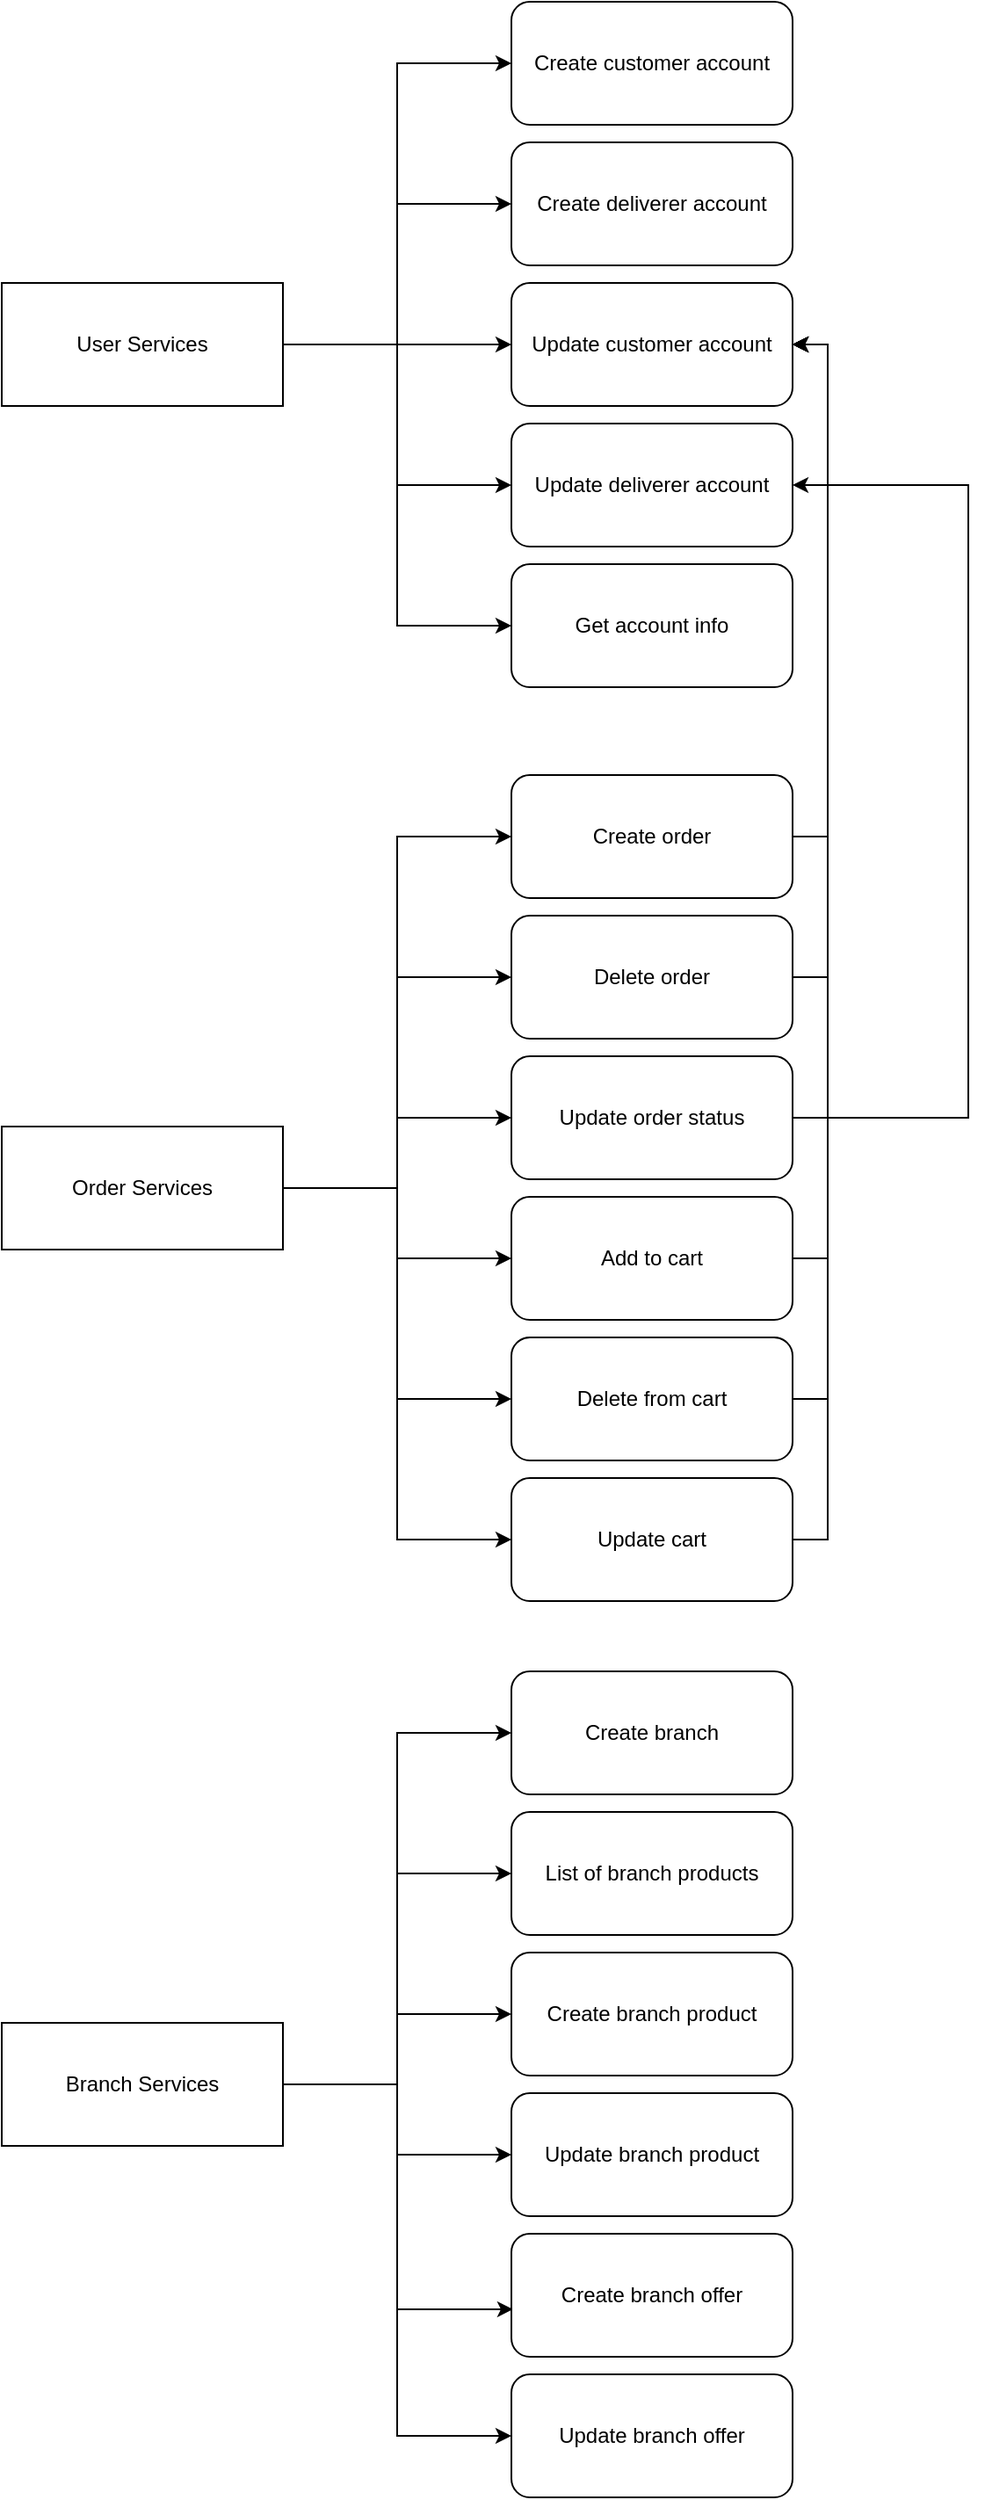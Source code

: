 <mxfile version="15.2.5" type="device"><diagram id="X4Y9Eu4MkkvvK0SKR3Jw" name="Page-1"><mxGraphModel dx="1422" dy="762" grid="1" gridSize="10" guides="1" tooltips="1" connect="1" arrows="1" fold="1" page="1" pageScale="1" pageWidth="850" pageHeight="1100" math="0" shadow="0"><root><mxCell id="0"/><mxCell id="1" parent="0"/><mxCell id="HJ0iy3ZBIBxAIUXqaxlC-13" style="edgeStyle=orthogonalEdgeStyle;rounded=0;orthogonalLoop=1;jettySize=auto;html=1;entryX=0;entryY=0.5;entryDx=0;entryDy=0;" edge="1" parent="1" source="HJ0iy3ZBIBxAIUXqaxlC-1" target="HJ0iy3ZBIBxAIUXqaxlC-8"><mxGeometry relative="1" as="geometry"/></mxCell><mxCell id="HJ0iy3ZBIBxAIUXqaxlC-14" style="edgeStyle=orthogonalEdgeStyle;rounded=0;orthogonalLoop=1;jettySize=auto;html=1;entryX=0;entryY=0.5;entryDx=0;entryDy=0;" edge="1" parent="1" source="HJ0iy3ZBIBxAIUXqaxlC-1" target="HJ0iy3ZBIBxAIUXqaxlC-11"><mxGeometry relative="1" as="geometry"/></mxCell><mxCell id="HJ0iy3ZBIBxAIUXqaxlC-16" style="edgeStyle=orthogonalEdgeStyle;rounded=0;orthogonalLoop=1;jettySize=auto;html=1;entryX=0;entryY=0.5;entryDx=0;entryDy=0;" edge="1" parent="1" source="HJ0iy3ZBIBxAIUXqaxlC-1" target="HJ0iy3ZBIBxAIUXqaxlC-15"><mxGeometry relative="1" as="geometry"/></mxCell><mxCell id="HJ0iy3ZBIBxAIUXqaxlC-69" style="edgeStyle=orthogonalEdgeStyle;rounded=0;orthogonalLoop=1;jettySize=auto;html=1;entryX=0;entryY=0.5;entryDx=0;entryDy=0;" edge="1" parent="1" source="HJ0iy3ZBIBxAIUXqaxlC-1" target="HJ0iy3ZBIBxAIUXqaxlC-67"><mxGeometry relative="1" as="geometry"/></mxCell><mxCell id="HJ0iy3ZBIBxAIUXqaxlC-70" style="edgeStyle=orthogonalEdgeStyle;rounded=0;orthogonalLoop=1;jettySize=auto;html=1;entryX=0;entryY=0.5;entryDx=0;entryDy=0;" edge="1" parent="1" source="HJ0iy3ZBIBxAIUXqaxlC-1" target="HJ0iy3ZBIBxAIUXqaxlC-68"><mxGeometry relative="1" as="geometry"/></mxCell><mxCell id="HJ0iy3ZBIBxAIUXqaxlC-1" value="User Services" style="rounded=0;whiteSpace=wrap;html=1;" vertex="1" parent="1"><mxGeometry x="180" y="200" width="160" height="70" as="geometry"/></mxCell><mxCell id="HJ0iy3ZBIBxAIUXqaxlC-8" value="Create customer account" style="rounded=1;whiteSpace=wrap;html=1;" vertex="1" parent="1"><mxGeometry x="470" y="40" width="160" height="70" as="geometry"/></mxCell><mxCell id="HJ0iy3ZBIBxAIUXqaxlC-11" value="Create deliverer account" style="rounded=1;whiteSpace=wrap;html=1;" vertex="1" parent="1"><mxGeometry x="470" y="120" width="160" height="70" as="geometry"/></mxCell><mxCell id="HJ0iy3ZBIBxAIUXqaxlC-15" value="Update customer account" style="rounded=1;whiteSpace=wrap;html=1;" vertex="1" parent="1"><mxGeometry x="470" y="200" width="160" height="70" as="geometry"/></mxCell><mxCell id="HJ0iy3ZBIBxAIUXqaxlC-27" style="edgeStyle=orthogonalEdgeStyle;rounded=0;orthogonalLoop=1;jettySize=auto;html=1;entryX=0;entryY=0.5;entryDx=0;entryDy=0;" edge="1" parent="1" source="HJ0iy3ZBIBxAIUXqaxlC-18" target="HJ0iy3ZBIBxAIUXqaxlC-25"><mxGeometry relative="1" as="geometry"/></mxCell><mxCell id="HJ0iy3ZBIBxAIUXqaxlC-33" style="edgeStyle=orthogonalEdgeStyle;rounded=0;orthogonalLoop=1;jettySize=auto;html=1;entryX=0;entryY=0.5;entryDx=0;entryDy=0;" edge="1" parent="1" source="HJ0iy3ZBIBxAIUXqaxlC-18" target="HJ0iy3ZBIBxAIUXqaxlC-31"><mxGeometry relative="1" as="geometry"/></mxCell><mxCell id="HJ0iy3ZBIBxAIUXqaxlC-34" style="edgeStyle=orthogonalEdgeStyle;rounded=0;orthogonalLoop=1;jettySize=auto;html=1;entryX=0;entryY=0.5;entryDx=0;entryDy=0;" edge="1" parent="1" source="HJ0iy3ZBIBxAIUXqaxlC-18" target="HJ0iy3ZBIBxAIUXqaxlC-28"><mxGeometry relative="1" as="geometry"/></mxCell><mxCell id="HJ0iy3ZBIBxAIUXqaxlC-35" style="edgeStyle=orthogonalEdgeStyle;rounded=0;orthogonalLoop=1;jettySize=auto;html=1;entryX=0;entryY=0.5;entryDx=0;entryDy=0;" edge="1" parent="1" source="HJ0iy3ZBIBxAIUXqaxlC-18" target="HJ0iy3ZBIBxAIUXqaxlC-29"><mxGeometry relative="1" as="geometry"/></mxCell><mxCell id="HJ0iy3ZBIBxAIUXqaxlC-38" style="edgeStyle=orthogonalEdgeStyle;rounded=0;orthogonalLoop=1;jettySize=auto;html=1;entryX=0.006;entryY=0.614;entryDx=0;entryDy=0;entryPerimeter=0;" edge="1" parent="1" source="HJ0iy3ZBIBxAIUXqaxlC-18" target="HJ0iy3ZBIBxAIUXqaxlC-36"><mxGeometry relative="1" as="geometry"/></mxCell><mxCell id="HJ0iy3ZBIBxAIUXqaxlC-39" style="edgeStyle=orthogonalEdgeStyle;rounded=0;orthogonalLoop=1;jettySize=auto;html=1;entryX=0;entryY=0.5;entryDx=0;entryDy=0;" edge="1" parent="1" source="HJ0iy3ZBIBxAIUXqaxlC-18" target="HJ0iy3ZBIBxAIUXqaxlC-37"><mxGeometry relative="1" as="geometry"/></mxCell><mxCell id="HJ0iy3ZBIBxAIUXqaxlC-18" value="Branch Services" style="rounded=0;whiteSpace=wrap;html=1;" vertex="1" parent="1"><mxGeometry x="180" y="1190" width="160" height="70" as="geometry"/></mxCell><mxCell id="HJ0iy3ZBIBxAIUXqaxlC-25" value="Create branch" style="rounded=1;whiteSpace=wrap;html=1;" vertex="1" parent="1"><mxGeometry x="470" y="990" width="160" height="70" as="geometry"/></mxCell><mxCell id="HJ0iy3ZBIBxAIUXqaxlC-28" value="Create branch product" style="rounded=1;whiteSpace=wrap;html=1;" vertex="1" parent="1"><mxGeometry x="470" y="1150" width="160" height="70" as="geometry"/></mxCell><mxCell id="HJ0iy3ZBIBxAIUXqaxlC-29" value="Update branch product" style="rounded=1;whiteSpace=wrap;html=1;" vertex="1" parent="1"><mxGeometry x="470" y="1230" width="160" height="70" as="geometry"/></mxCell><mxCell id="HJ0iy3ZBIBxAIUXqaxlC-31" value="List of branch products" style="rounded=1;whiteSpace=wrap;html=1;" vertex="1" parent="1"><mxGeometry x="470" y="1070" width="160" height="70" as="geometry"/></mxCell><mxCell id="HJ0iy3ZBIBxAIUXqaxlC-36" value="Create branch offer" style="rounded=1;whiteSpace=wrap;html=1;" vertex="1" parent="1"><mxGeometry x="470" y="1310" width="160" height="70" as="geometry"/></mxCell><mxCell id="HJ0iy3ZBIBxAIUXqaxlC-37" value="Update branch offer" style="rounded=1;whiteSpace=wrap;html=1;" vertex="1" parent="1"><mxGeometry x="470" y="1390" width="160" height="70" as="geometry"/></mxCell><mxCell id="HJ0iy3ZBIBxAIUXqaxlC-40" style="edgeStyle=orthogonalEdgeStyle;rounded=0;orthogonalLoop=1;jettySize=auto;html=1;entryX=0;entryY=0.5;entryDx=0;entryDy=0;" edge="1" source="HJ0iy3ZBIBxAIUXqaxlC-43" target="HJ0iy3ZBIBxAIUXqaxlC-44" parent="1"><mxGeometry relative="1" as="geometry"/></mxCell><mxCell id="HJ0iy3ZBIBxAIUXqaxlC-41" style="edgeStyle=orthogonalEdgeStyle;rounded=0;orthogonalLoop=1;jettySize=auto;html=1;entryX=0;entryY=0.5;entryDx=0;entryDy=0;" edge="1" source="HJ0iy3ZBIBxAIUXqaxlC-43" target="HJ0iy3ZBIBxAIUXqaxlC-45" parent="1"><mxGeometry relative="1" as="geometry"/></mxCell><mxCell id="HJ0iy3ZBIBxAIUXqaxlC-42" style="edgeStyle=orthogonalEdgeStyle;rounded=0;orthogonalLoop=1;jettySize=auto;html=1;entryX=0;entryY=0.5;entryDx=0;entryDy=0;" edge="1" source="HJ0iy3ZBIBxAIUXqaxlC-43" target="HJ0iy3ZBIBxAIUXqaxlC-46" parent="1"><mxGeometry relative="1" as="geometry"/></mxCell><mxCell id="HJ0iy3ZBIBxAIUXqaxlC-59" style="edgeStyle=orthogonalEdgeStyle;rounded=0;orthogonalLoop=1;jettySize=auto;html=1;entryX=0;entryY=0.5;entryDx=0;entryDy=0;" edge="1" parent="1" source="HJ0iy3ZBIBxAIUXqaxlC-43" target="HJ0iy3ZBIBxAIUXqaxlC-57"><mxGeometry relative="1" as="geometry"/></mxCell><mxCell id="HJ0iy3ZBIBxAIUXqaxlC-60" style="edgeStyle=orthogonalEdgeStyle;rounded=0;orthogonalLoop=1;jettySize=auto;html=1;entryX=0;entryY=0.5;entryDx=0;entryDy=0;" edge="1" parent="1" source="HJ0iy3ZBIBxAIUXqaxlC-43" target="HJ0iy3ZBIBxAIUXqaxlC-58"><mxGeometry relative="1" as="geometry"/></mxCell><mxCell id="HJ0iy3ZBIBxAIUXqaxlC-64" style="edgeStyle=orthogonalEdgeStyle;rounded=0;orthogonalLoop=1;jettySize=auto;html=1;entryX=0;entryY=0.5;entryDx=0;entryDy=0;" edge="1" parent="1" source="HJ0iy3ZBIBxAIUXqaxlC-43" target="HJ0iy3ZBIBxAIUXqaxlC-63"><mxGeometry relative="1" as="geometry"/></mxCell><mxCell id="HJ0iy3ZBIBxAIUXqaxlC-43" value="Order Services" style="rounded=0;whiteSpace=wrap;html=1;" vertex="1" parent="1"><mxGeometry x="180" y="680" width="160" height="70" as="geometry"/></mxCell><mxCell id="HJ0iy3ZBIBxAIUXqaxlC-53" style="edgeStyle=orthogonalEdgeStyle;rounded=0;orthogonalLoop=1;jettySize=auto;html=1;entryX=1;entryY=0.5;entryDx=0;entryDy=0;exitX=1;exitY=0.5;exitDx=0;exitDy=0;" edge="1" parent="1" source="HJ0iy3ZBIBxAIUXqaxlC-44" target="HJ0iy3ZBIBxAIUXqaxlC-15"><mxGeometry relative="1" as="geometry"/></mxCell><mxCell id="HJ0iy3ZBIBxAIUXqaxlC-44" value="Create order" style="rounded=1;whiteSpace=wrap;html=1;" vertex="1" parent="1"><mxGeometry x="470" y="480" width="160" height="70" as="geometry"/></mxCell><mxCell id="HJ0iy3ZBIBxAIUXqaxlC-54" style="edgeStyle=orthogonalEdgeStyle;rounded=0;orthogonalLoop=1;jettySize=auto;html=1;entryX=1;entryY=0.5;entryDx=0;entryDy=0;exitX=1;exitY=0.5;exitDx=0;exitDy=0;" edge="1" parent="1" source="HJ0iy3ZBIBxAIUXqaxlC-45" target="HJ0iy3ZBIBxAIUXqaxlC-15"><mxGeometry relative="1" as="geometry"/></mxCell><mxCell id="HJ0iy3ZBIBxAIUXqaxlC-45" value="Delete order" style="rounded=1;whiteSpace=wrap;html=1;" vertex="1" parent="1"><mxGeometry x="470" y="560" width="160" height="70" as="geometry"/></mxCell><mxCell id="HJ0iy3ZBIBxAIUXqaxlC-66" style="edgeStyle=orthogonalEdgeStyle;rounded=0;orthogonalLoop=1;jettySize=auto;html=1;entryX=1;entryY=0.5;entryDx=0;entryDy=0;exitX=1;exitY=0.5;exitDx=0;exitDy=0;" edge="1" parent="1" source="HJ0iy3ZBIBxAIUXqaxlC-46" target="HJ0iy3ZBIBxAIUXqaxlC-15"><mxGeometry relative="1" as="geometry"/></mxCell><mxCell id="HJ0iy3ZBIBxAIUXqaxlC-71" style="edgeStyle=orthogonalEdgeStyle;rounded=0;orthogonalLoop=1;jettySize=auto;html=1;entryX=1;entryY=0.5;entryDx=0;entryDy=0;exitX=1;exitY=0.5;exitDx=0;exitDy=0;" edge="1" parent="1" source="HJ0iy3ZBIBxAIUXqaxlC-46" target="HJ0iy3ZBIBxAIUXqaxlC-67"><mxGeometry relative="1" as="geometry"><Array as="points"><mxPoint x="730" y="675"/><mxPoint x="730" y="315"/></Array></mxGeometry></mxCell><mxCell id="HJ0iy3ZBIBxAIUXqaxlC-46" value="Update order status" style="rounded=1;whiteSpace=wrap;html=1;" vertex="1" parent="1"><mxGeometry x="470" y="640" width="160" height="70" as="geometry"/></mxCell><mxCell id="HJ0iy3ZBIBxAIUXqaxlC-61" style="edgeStyle=orthogonalEdgeStyle;rounded=0;orthogonalLoop=1;jettySize=auto;html=1;entryX=1;entryY=0.5;entryDx=0;entryDy=0;exitX=1;exitY=0.5;exitDx=0;exitDy=0;" edge="1" parent="1" source="HJ0iy3ZBIBxAIUXqaxlC-57" target="HJ0iy3ZBIBxAIUXqaxlC-15"><mxGeometry relative="1" as="geometry"/></mxCell><mxCell id="HJ0iy3ZBIBxAIUXqaxlC-57" value="Add to cart" style="rounded=1;whiteSpace=wrap;html=1;" vertex="1" parent="1"><mxGeometry x="470" y="720" width="160" height="70" as="geometry"/></mxCell><mxCell id="HJ0iy3ZBIBxAIUXqaxlC-62" style="edgeStyle=orthogonalEdgeStyle;rounded=0;orthogonalLoop=1;jettySize=auto;html=1;entryX=1;entryY=0.5;entryDx=0;entryDy=0;exitX=1;exitY=0.5;exitDx=0;exitDy=0;" edge="1" parent="1" source="HJ0iy3ZBIBxAIUXqaxlC-58" target="HJ0iy3ZBIBxAIUXqaxlC-15"><mxGeometry relative="1" as="geometry"/></mxCell><mxCell id="HJ0iy3ZBIBxAIUXqaxlC-58" value="Delete from cart" style="rounded=1;whiteSpace=wrap;html=1;" vertex="1" parent="1"><mxGeometry x="470" y="800" width="160" height="70" as="geometry"/></mxCell><mxCell id="HJ0iy3ZBIBxAIUXqaxlC-65" style="edgeStyle=orthogonalEdgeStyle;rounded=0;orthogonalLoop=1;jettySize=auto;html=1;entryX=1;entryY=0.5;entryDx=0;entryDy=0;exitX=1;exitY=0.5;exitDx=0;exitDy=0;" edge="1" parent="1" source="HJ0iy3ZBIBxAIUXqaxlC-63" target="HJ0iy3ZBIBxAIUXqaxlC-15"><mxGeometry relative="1" as="geometry"/></mxCell><mxCell id="HJ0iy3ZBIBxAIUXqaxlC-63" value="Update cart" style="rounded=1;whiteSpace=wrap;html=1;" vertex="1" parent="1"><mxGeometry x="470" y="880" width="160" height="70" as="geometry"/></mxCell><mxCell id="HJ0iy3ZBIBxAIUXqaxlC-67" value="Update deliverer account" style="rounded=1;whiteSpace=wrap;html=1;" vertex="1" parent="1"><mxGeometry x="470" y="280" width="160" height="70" as="geometry"/></mxCell><mxCell id="HJ0iy3ZBIBxAIUXqaxlC-68" value="Get account info" style="rounded=1;whiteSpace=wrap;html=1;" vertex="1" parent="1"><mxGeometry x="470" y="360" width="160" height="70" as="geometry"/></mxCell></root></mxGraphModel></diagram></mxfile>